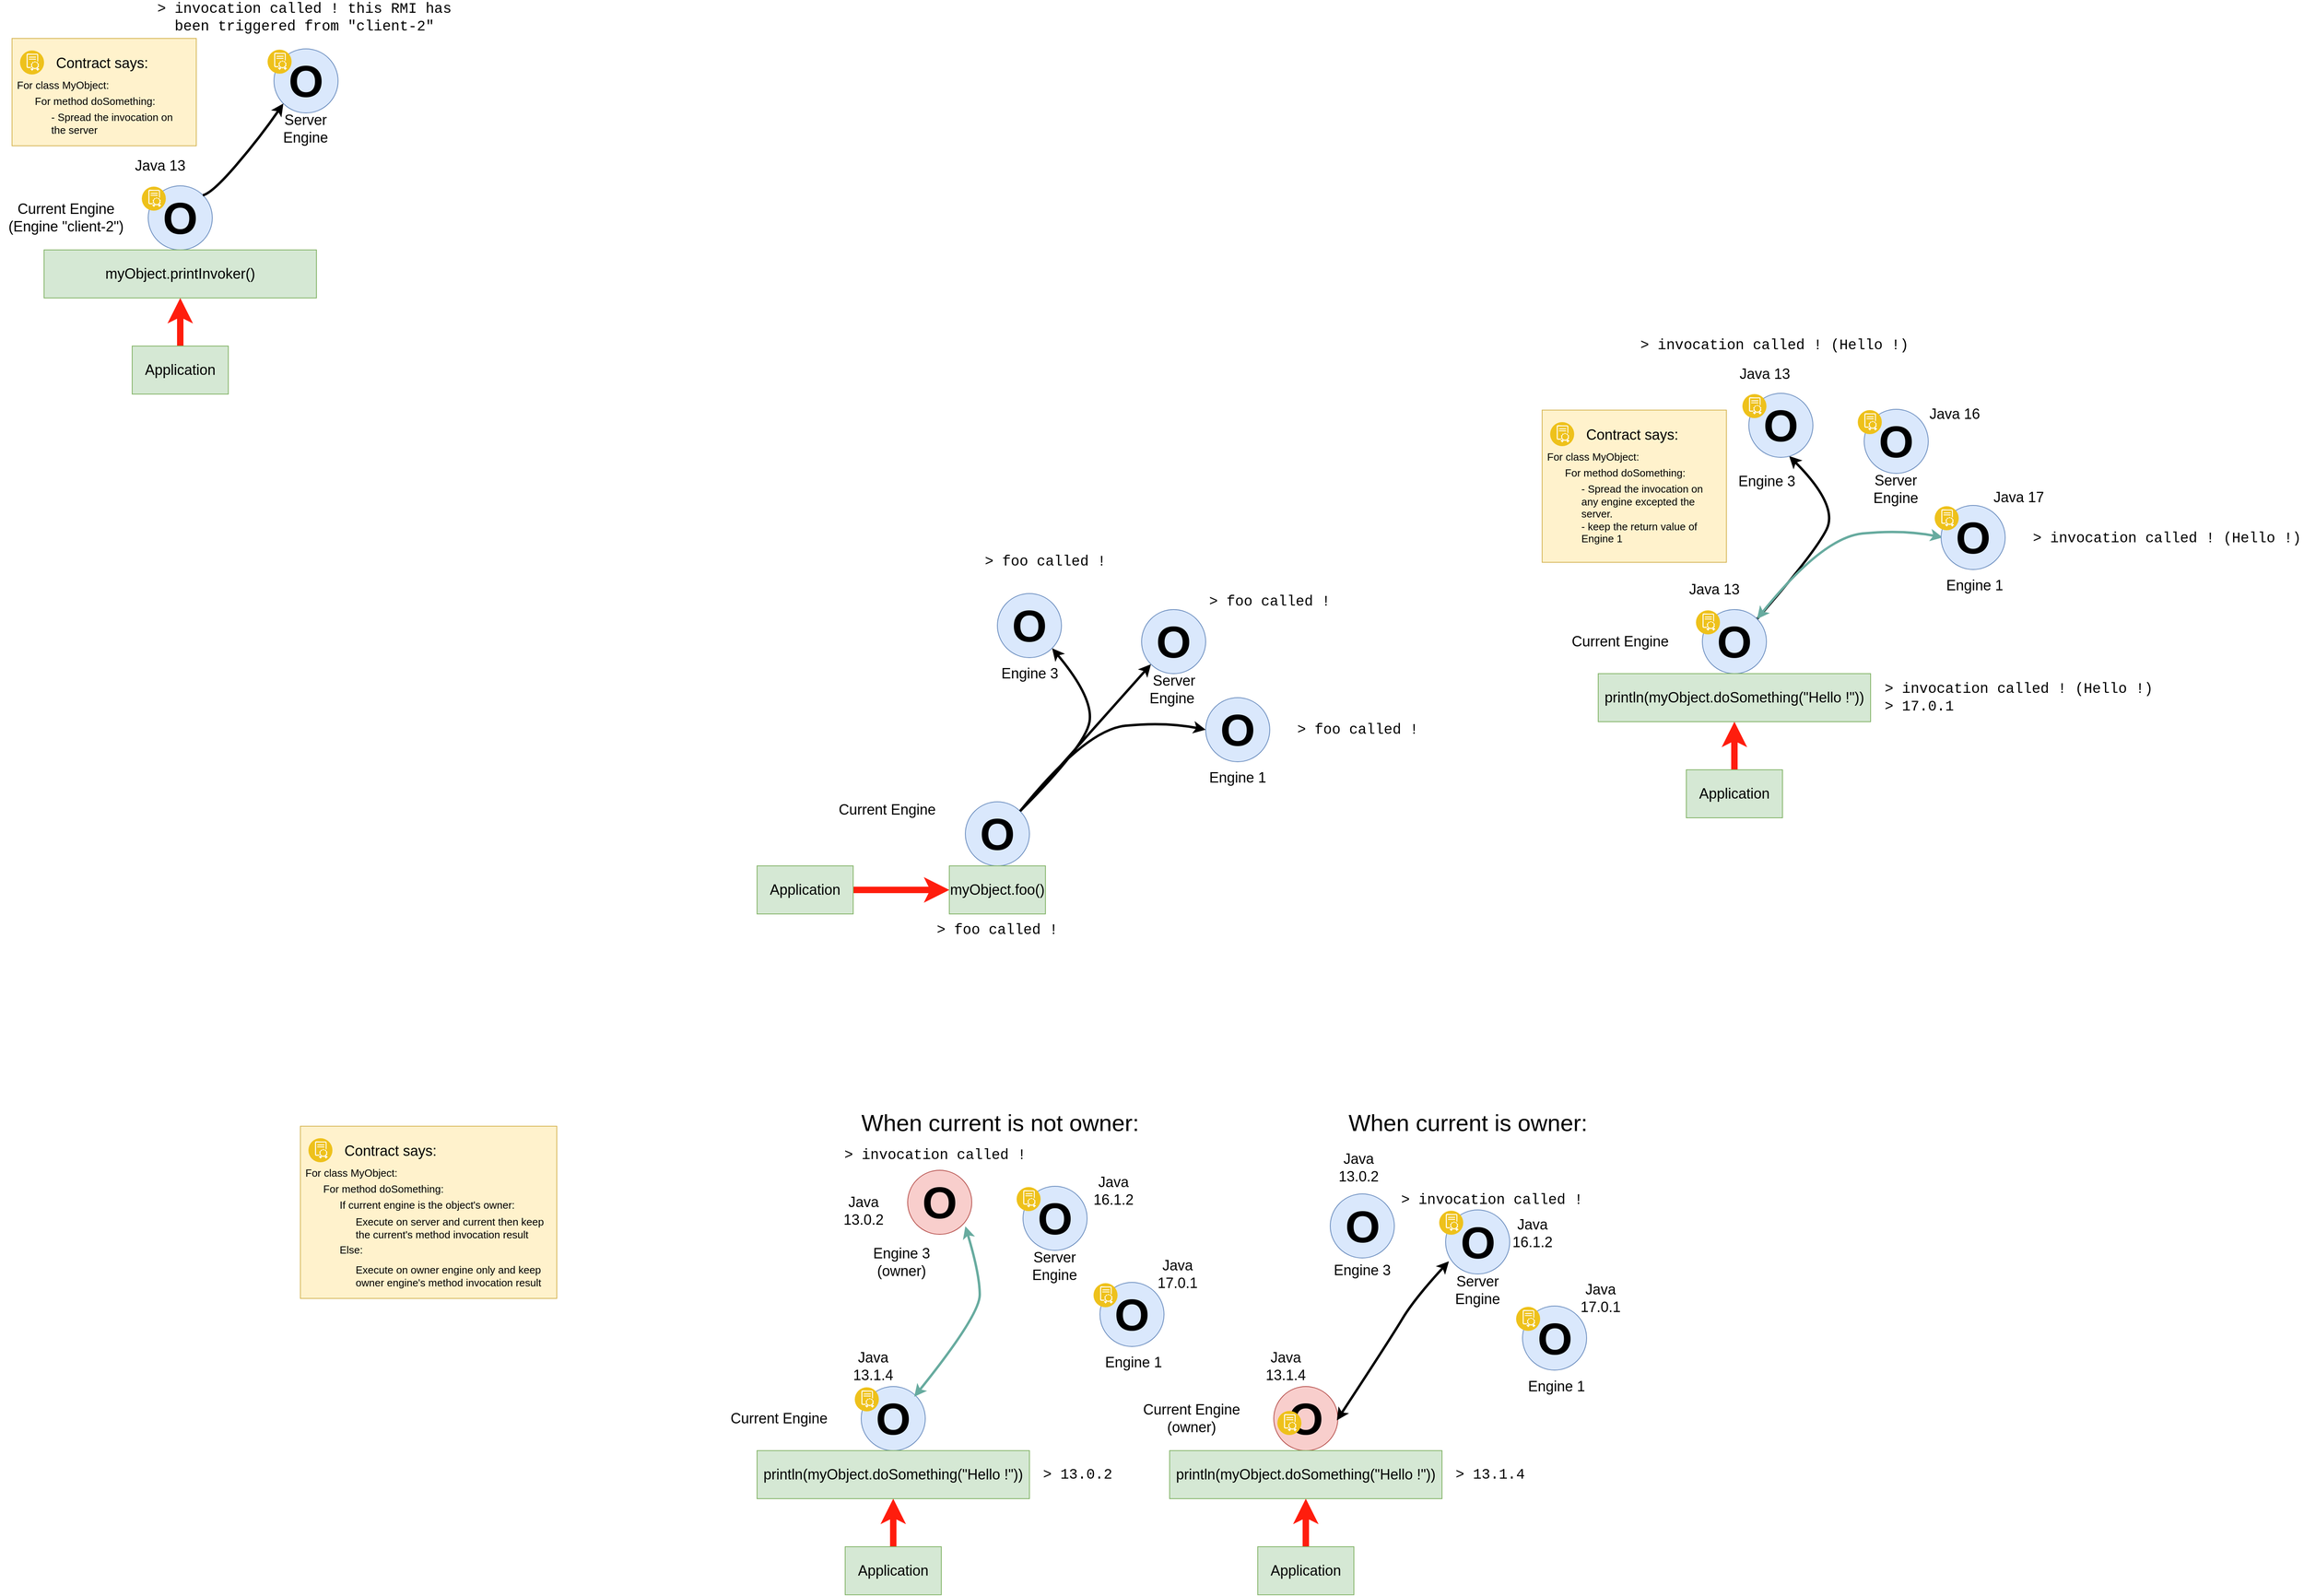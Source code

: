 <mxfile version="15.3.8" type="device"><diagram id="6D_gnss94FgfOdHzvXf0" name="Page-1"><mxGraphModel dx="2249" dy="2031" grid="1" gridSize="10" guides="1" tooltips="1" connect="1" arrows="1" fold="1" page="1" pageScale="1" pageWidth="827" pageHeight="1169" math="0" shadow="0"><root><mxCell id="0"/><mxCell id="1" parent="0"/><mxCell id="_tapoY3pFgs2emnSjn8s-64" value="" style="rounded=0;whiteSpace=wrap;html=1;fontFamily=Helvetica;fontSize=18;fillColor=#fff2cc;strokeColor=#d6b656;" parent="1" vertex="1"><mxGeometry x="1260" y="-289" width="230" height="190" as="geometry"/></mxCell><mxCell id="_tapoY3pFgs2emnSjn8s-12" value="" style="curved=1;endArrow=classic;html=1;fontSize=56;exitX=1;exitY=0;exitDx=0;exitDy=0;entryX=0;entryY=1;entryDx=0;entryDy=0;strokeWidth=3;" parent="1" source="_tapoY3pFgs2emnSjn8s-1" target="_tapoY3pFgs2emnSjn8s-6" edge="1"><mxGeometry width="50" height="50" relative="1" as="geometry"><mxPoint x="618.284" y="221.716" as="sourcePoint"/><mxPoint x="718.284" y="-41.716" as="targetPoint"/><Array as="points"/></mxGeometry></mxCell><mxCell id="_tapoY3pFgs2emnSjn8s-10" value="" style="curved=1;endArrow=classic;html=1;fontSize=56;exitX=1;exitY=0;exitDx=0;exitDy=0;entryX=1;entryY=1;entryDx=0;entryDy=0;strokeWidth=3;" parent="1" source="_tapoY3pFgs2emnSjn8s-1" target="_tapoY3pFgs2emnSjn8s-4" edge="1"><mxGeometry width="50" height="50" relative="1" as="geometry"><mxPoint x="740" y="70" as="sourcePoint"/><mxPoint x="790" y="20" as="targetPoint"/><Array as="points"><mxPoint x="690" y="130"/><mxPoint x="700" y="70"/></Array></mxGeometry></mxCell><mxCell id="_tapoY3pFgs2emnSjn8s-1" value="O" style="ellipse;whiteSpace=wrap;html=1;aspect=fixed;fillColor=#dae8fc;strokeColor=#6c8ebf;fontStyle=1;fontSize=56;" parent="1" vertex="1"><mxGeometry x="540" y="200" width="80" height="80" as="geometry"/></mxCell><mxCell id="_tapoY3pFgs2emnSjn8s-4" value="O" style="ellipse;whiteSpace=wrap;html=1;aspect=fixed;fillColor=#dae8fc;strokeColor=#6c8ebf;fontStyle=1;fontSize=56;" parent="1" vertex="1"><mxGeometry x="580" y="-60" width="80" height="80" as="geometry"/></mxCell><mxCell id="_tapoY3pFgs2emnSjn8s-6" value="O" style="ellipse;whiteSpace=wrap;html=1;aspect=fixed;fillColor=#dae8fc;strokeColor=#6c8ebf;fontStyle=1;fontSize=56;" parent="1" vertex="1"><mxGeometry x="760" y="-40" width="80" height="80" as="geometry"/></mxCell><mxCell id="_tapoY3pFgs2emnSjn8s-7" value="O" style="ellipse;whiteSpace=wrap;html=1;aspect=fixed;fillColor=#dae8fc;strokeColor=#6c8ebf;fontStyle=1;fontSize=56;" parent="1" vertex="1"><mxGeometry x="840" y="70" width="80" height="80" as="geometry"/></mxCell><mxCell id="_tapoY3pFgs2emnSjn8s-11" value="" style="curved=1;endArrow=classic;html=1;fontSize=56;entryX=0;entryY=0.5;entryDx=0;entryDy=0;exitX=1;exitY=0;exitDx=0;exitDy=0;startArrow=none;startFill=0;strokeWidth=3;" parent="1" source="_tapoY3pFgs2emnSjn8s-1" target="_tapoY3pFgs2emnSjn8s-7" edge="1"><mxGeometry width="50" height="50" relative="1" as="geometry"><mxPoint x="706" y="110" as="sourcePoint"/><mxPoint x="718.284" y="-41.716" as="targetPoint"/><Array as="points"><mxPoint x="690" y="110"/><mxPoint x="790" y="100"/></Array></mxGeometry></mxCell><mxCell id="_tapoY3pFgs2emnSjn8s-16" value="&amp;gt; foo called !" style="text;html=1;strokeColor=none;fillColor=none;align=center;verticalAlign=middle;whiteSpace=wrap;rounded=0;fontSize=18;fontFamily=Courier New;" parent="1" vertex="1"><mxGeometry x="950" y="100" width="160" height="20" as="geometry"/></mxCell><mxCell id="_tapoY3pFgs2emnSjn8s-17" value="Engine 1&amp;nbsp;" style="text;html=1;strokeColor=none;fillColor=none;align=center;verticalAlign=middle;whiteSpace=wrap;rounded=0;fontSize=18;" parent="1" vertex="1"><mxGeometry x="835" y="160" width="95" height="20" as="geometry"/></mxCell><mxCell id="_tapoY3pFgs2emnSjn8s-18" value="Server Engine&amp;nbsp;" style="text;html=1;strokeColor=none;fillColor=none;align=center;verticalAlign=middle;whiteSpace=wrap;rounded=0;fontSize=18;" parent="1" vertex="1"><mxGeometry x="752.5" y="50" width="95" height="20" as="geometry"/></mxCell><mxCell id="_tapoY3pFgs2emnSjn8s-19" value="Engine 3" style="text;html=1;strokeColor=none;fillColor=none;align=center;verticalAlign=middle;whiteSpace=wrap;rounded=0;fontSize=18;" parent="1" vertex="1"><mxGeometry x="572.5" y="30" width="95" height="20" as="geometry"/></mxCell><mxCell id="_tapoY3pFgs2emnSjn8s-20" value="&amp;gt; foo called !" style="text;html=1;strokeColor=none;fillColor=none;align=center;verticalAlign=middle;whiteSpace=wrap;rounded=0;fontSize=18;fontFamily=Courier New;" parent="1" vertex="1"><mxGeometry x="840" y="-60" width="160" height="20" as="geometry"/></mxCell><mxCell id="_tapoY3pFgs2emnSjn8s-21" value="&amp;gt; foo called !" style="text;html=1;strokeColor=none;fillColor=none;align=center;verticalAlign=middle;whiteSpace=wrap;rounded=0;fontSize=18;fontFamily=Courier New;" parent="1" vertex="1"><mxGeometry x="560" y="-110" width="160" height="20" as="geometry"/></mxCell><mxCell id="_tapoY3pFgs2emnSjn8s-26" style="edgeStyle=orthogonalEdgeStyle;rounded=0;orthogonalLoop=1;jettySize=auto;html=1;fontFamily=Helvetica;fontSize=18;startArrow=none;startFill=0;endArrow=classic;endFill=1;strokeWidth=8;strokeColor=#FF1D0D;" parent="1" source="_tapoY3pFgs2emnSjn8s-25" target="_tapoY3pFgs2emnSjn8s-27" edge="1"><mxGeometry relative="1" as="geometry"><mxPoint x="260" y="230" as="targetPoint"/></mxGeometry></mxCell><mxCell id="_tapoY3pFgs2emnSjn8s-25" value="Application" style="rounded=0;whiteSpace=wrap;html=1;fontFamily=Helvetica;fontSize=18;fillColor=#d5e8d4;strokeColor=#82b366;" parent="1" vertex="1"><mxGeometry x="280" y="280" width="120" height="60" as="geometry"/></mxCell><mxCell id="_tapoY3pFgs2emnSjn8s-27" value="myObject.foo()" style="rounded=0;whiteSpace=wrap;html=1;fontFamily=Helvetica;fontSize=18;fillColor=#d5e8d4;strokeColor=#82b366;" parent="1" vertex="1"><mxGeometry x="520" y="280" width="120" height="60" as="geometry"/></mxCell><mxCell id="_tapoY3pFgs2emnSjn8s-28" value="&amp;gt; foo called !" style="text;html=1;strokeColor=none;fillColor=none;align=center;verticalAlign=middle;whiteSpace=wrap;rounded=0;fontSize=18;fontFamily=Courier New;" parent="1" vertex="1"><mxGeometry x="500" y="350" width="160" height="20" as="geometry"/></mxCell><mxCell id="_tapoY3pFgs2emnSjn8s-29" value="Current Engine" style="text;html=1;strokeColor=none;fillColor=none;align=center;verticalAlign=middle;whiteSpace=wrap;rounded=0;fontSize=18;" parent="1" vertex="1"><mxGeometry x="360" y="200" width="165" height="20" as="geometry"/></mxCell><mxCell id="_tapoY3pFgs2emnSjn8s-31" value="" style="curved=1;endArrow=classic;html=1;fontSize=56;exitX=1;exitY=0;exitDx=0;exitDy=0;entryX=1;entryY=1;entryDx=0;entryDy=0;strokeWidth=3;" parent="1" source="_tapoY3pFgs2emnSjn8s-32" edge="1"><mxGeometry width="50" height="50" relative="1" as="geometry"><mxPoint x="1660" y="-170" as="sourcePoint"/><mxPoint x="1568.284" y="-231.716" as="targetPoint"/><Array as="points"><mxPoint x="1600" y="-110"/><mxPoint x="1630" y="-170"/></Array></mxGeometry></mxCell><mxCell id="_tapoY3pFgs2emnSjn8s-32" value="O" style="ellipse;whiteSpace=wrap;html=1;aspect=fixed;fillColor=#dae8fc;strokeColor=#6c8ebf;fontStyle=1;fontSize=56;" parent="1" vertex="1"><mxGeometry x="1460" y="-40" width="80" height="80" as="geometry"/></mxCell><mxCell id="_tapoY3pFgs2emnSjn8s-36" value="" style="curved=1;endArrow=classic;html=1;fontSize=56;entryX=0;entryY=0.5;entryDx=0;entryDy=0;exitX=1;exitY=0;exitDx=0;exitDy=0;startArrow=classic;startFill=1;strokeWidth=3;strokeColor=#67AB9F;" parent="1" source="_tapoY3pFgs2emnSjn8s-32" edge="1"><mxGeometry width="50" height="50" relative="1" as="geometry"><mxPoint x="1626" y="-130" as="sourcePoint"/><mxPoint x="1760" y="-130.0" as="targetPoint"/><Array as="points"><mxPoint x="1610" y="-130"/><mxPoint x="1710" y="-140"/></Array></mxGeometry></mxCell><mxCell id="_tapoY3pFgs2emnSjn8s-38" value="Engine 1&amp;nbsp;" style="text;html=1;strokeColor=none;fillColor=none;align=center;verticalAlign=middle;whiteSpace=wrap;rounded=0;fontSize=18;" parent="1" vertex="1"><mxGeometry x="1755" y="-80" width="95" height="20" as="geometry"/></mxCell><mxCell id="_tapoY3pFgs2emnSjn8s-39" value="Server Engine" style="text;html=1;strokeColor=none;fillColor=none;align=center;verticalAlign=middle;whiteSpace=wrap;rounded=0;fontSize=18;" parent="1" vertex="1"><mxGeometry x="1654" y="-200" width="95" height="20" as="geometry"/></mxCell><mxCell id="_tapoY3pFgs2emnSjn8s-40" value="Engine 3" style="text;html=1;strokeColor=none;fillColor=none;align=center;verticalAlign=middle;whiteSpace=wrap;rounded=0;fontSize=18;" parent="1" vertex="1"><mxGeometry x="1492.5" y="-210" width="95" height="20" as="geometry"/></mxCell><mxCell id="_tapoY3pFgs2emnSjn8s-43" style="edgeStyle=orthogonalEdgeStyle;rounded=0;orthogonalLoop=1;jettySize=auto;html=1;fontFamily=Helvetica;fontSize=18;startArrow=none;startFill=0;endArrow=classic;endFill=1;strokeWidth=8;strokeColor=#FF1D0D;" parent="1" source="_tapoY3pFgs2emnSjn8s-44" target="_tapoY3pFgs2emnSjn8s-45" edge="1"><mxGeometry relative="1" as="geometry"><mxPoint x="1180" y="-10" as="targetPoint"/></mxGeometry></mxCell><mxCell id="_tapoY3pFgs2emnSjn8s-44" value="Application" style="rounded=0;whiteSpace=wrap;html=1;fontFamily=Helvetica;fontSize=18;fillColor=#d5e8d4;strokeColor=#82b366;" parent="1" vertex="1"><mxGeometry x="1440" y="160" width="120" height="60" as="geometry"/></mxCell><mxCell id="_tapoY3pFgs2emnSjn8s-45" value="println(myObject.doSomething(&quot;Hello !&quot;))" style="rounded=0;whiteSpace=wrap;html=1;fontFamily=Helvetica;fontSize=18;fillColor=#d5e8d4;strokeColor=#82b366;" parent="1" vertex="1"><mxGeometry x="1330" y="40" width="340" height="60" as="geometry"/></mxCell><mxCell id="_tapoY3pFgs2emnSjn8s-46" value="&amp;gt; invocation called ! (Hello !)&lt;br&gt;&lt;div style=&quot;text-align: left&quot;&gt;&lt;span&gt;&amp;gt; 17.0.1&lt;/span&gt;&lt;/div&gt;" style="text;html=1;strokeColor=none;fillColor=none;align=center;verticalAlign=middle;whiteSpace=wrap;rounded=0;fontSize=18;fontFamily=Courier New;" parent="1" vertex="1"><mxGeometry x="1685" y="50" width="340" height="40" as="geometry"/></mxCell><mxCell id="_tapoY3pFgs2emnSjn8s-47" value="Current Engine" style="text;html=1;strokeColor=none;fillColor=none;align=center;verticalAlign=middle;whiteSpace=wrap;rounded=0;fontSize=18;" parent="1" vertex="1"><mxGeometry x="1275" y="-10" width="165" height="20" as="geometry"/></mxCell><mxCell id="_tapoY3pFgs2emnSjn8s-48" value="" style="aspect=fixed;perimeter=ellipsePerimeter;html=1;align=center;shadow=0;dashed=0;fontColor=#4277BB;labelBackgroundColor=#ffffff;fontSize=12;spacingTop=3;image;image=img/lib/ibm/blockchain/smart_contract.svg;fontFamily=Helvetica;" parent="1" vertex="1"><mxGeometry x="1452" y="-39" width="30" height="30" as="geometry"/></mxCell><mxCell id="_tapoY3pFgs2emnSjn8s-49" value="O" style="ellipse;whiteSpace=wrap;html=1;aspect=fixed;fillColor=#dae8fc;strokeColor=#6c8ebf;fontStyle=1;fontSize=56;" parent="1" vertex="1"><mxGeometry x="1518" y="-310.0" width="80" height="80" as="geometry"/></mxCell><mxCell id="_tapoY3pFgs2emnSjn8s-50" value="" style="aspect=fixed;perimeter=ellipsePerimeter;html=1;align=center;shadow=0;dashed=0;fontColor=#4277BB;labelBackgroundColor=#ffffff;fontSize=12;spacingTop=3;image;image=img/lib/ibm/blockchain/smart_contract.svg;fontFamily=Helvetica;" parent="1" vertex="1"><mxGeometry x="1510" y="-309.0" width="30" height="30" as="geometry"/></mxCell><mxCell id="_tapoY3pFgs2emnSjn8s-51" value="O" style="ellipse;whiteSpace=wrap;html=1;aspect=fixed;fillColor=#dae8fc;strokeColor=#6c8ebf;fontStyle=1;fontSize=56;" parent="1" vertex="1"><mxGeometry x="1662" y="-290.0" width="80" height="80" as="geometry"/></mxCell><mxCell id="_tapoY3pFgs2emnSjn8s-52" value="" style="aspect=fixed;perimeter=ellipsePerimeter;html=1;align=center;shadow=0;dashed=0;fontColor=#4277BB;labelBackgroundColor=#ffffff;fontSize=12;spacingTop=3;image;image=img/lib/ibm/blockchain/smart_contract.svg;fontFamily=Helvetica;" parent="1" vertex="1"><mxGeometry x="1654" y="-289.0" width="30" height="30" as="geometry"/></mxCell><mxCell id="_tapoY3pFgs2emnSjn8s-53" value="O" style="ellipse;whiteSpace=wrap;html=1;aspect=fixed;fillColor=#dae8fc;strokeColor=#6c8ebf;fontStyle=1;fontSize=56;" parent="1" vertex="1"><mxGeometry x="1758" y="-170.0" width="80" height="80" as="geometry"/></mxCell><mxCell id="_tapoY3pFgs2emnSjn8s-54" value="" style="aspect=fixed;perimeter=ellipsePerimeter;html=1;align=center;shadow=0;dashed=0;fontColor=#4277BB;labelBackgroundColor=#ffffff;fontSize=12;spacingTop=3;image;image=img/lib/ibm/blockchain/smart_contract.svg;fontFamily=Helvetica;" parent="1" vertex="1"><mxGeometry x="1750" y="-169.0" width="30" height="30" as="geometry"/></mxCell><mxCell id="_tapoY3pFgs2emnSjn8s-56" value="&amp;gt; invocation called ! (Hello !)" style="text;html=1;strokeColor=none;fillColor=none;align=center;verticalAlign=middle;whiteSpace=wrap;rounded=0;fontSize=18;fontFamily=Courier New;" parent="1" vertex="1"><mxGeometry x="1870" y="-139" width="340" height="20" as="geometry"/></mxCell><mxCell id="_tapoY3pFgs2emnSjn8s-57" value="&amp;gt; invocation called ! (Hello !)" style="text;html=1;strokeColor=none;fillColor=none;align=center;verticalAlign=middle;whiteSpace=wrap;rounded=0;fontSize=18;fontFamily=Courier New;" parent="1" vertex="1"><mxGeometry x="1380" y="-380" width="340" height="20" as="geometry"/></mxCell><mxCell id="_tapoY3pFgs2emnSjn8s-58" value="Java 16" style="text;html=1;strokeColor=none;fillColor=none;align=center;verticalAlign=middle;whiteSpace=wrap;rounded=0;fontFamily=Helvetica;fontSize=18;" parent="1" vertex="1"><mxGeometry x="1730" y="-309" width="90" height="50" as="geometry"/></mxCell><mxCell id="_tapoY3pFgs2emnSjn8s-60" value="Java 17" style="text;html=1;strokeColor=none;fillColor=none;align=center;verticalAlign=middle;whiteSpace=wrap;rounded=0;fontFamily=Helvetica;fontSize=18;" parent="1" vertex="1"><mxGeometry x="1810" y="-205" width="90" height="50" as="geometry"/></mxCell><mxCell id="_tapoY3pFgs2emnSjn8s-61" value="Java 13" style="text;html=1;strokeColor=none;fillColor=none;align=center;verticalAlign=middle;whiteSpace=wrap;rounded=0;fontFamily=Helvetica;fontSize=18;" parent="1" vertex="1"><mxGeometry x="1492.5" y="-359" width="90" height="50" as="geometry"/></mxCell><mxCell id="_tapoY3pFgs2emnSjn8s-62" value="Java 13" style="text;html=1;strokeColor=none;fillColor=none;align=center;verticalAlign=middle;whiteSpace=wrap;rounded=0;fontFamily=Helvetica;fontSize=18;" parent="1" vertex="1"><mxGeometry x="1430" y="-90" width="90" height="50" as="geometry"/></mxCell><mxCell id="_tapoY3pFgs2emnSjn8s-63" value="" style="aspect=fixed;perimeter=ellipsePerimeter;html=1;align=center;shadow=0;dashed=0;fontColor=#4277BB;labelBackgroundColor=#ffffff;fontSize=12;spacingTop=3;image;image=img/lib/ibm/blockchain/smart_contract.svg;fontFamily=Helvetica;" parent="1" vertex="1"><mxGeometry x="1270" y="-274.0" width="30" height="30" as="geometry"/></mxCell><mxCell id="_tapoY3pFgs2emnSjn8s-65" value="Contract says:&amp;nbsp;" style="text;html=1;strokeColor=none;fillColor=none;align=center;verticalAlign=middle;whiteSpace=wrap;rounded=0;fontFamily=Helvetica;fontSize=18;" parent="1" vertex="1"><mxGeometry x="1260" y="-268" width="230" height="20" as="geometry"/></mxCell><mxCell id="_tapoY3pFgs2emnSjn8s-69" value="For class MyObject:&amp;nbsp;" style="text;html=1;align=center;verticalAlign=middle;resizable=0;points=[];autosize=1;strokeColor=none;fillColor=none;fontSize=13;fontFamily=Helvetica;" parent="1" vertex="1"><mxGeometry x="1260" y="-241.5" width="130" height="20" as="geometry"/></mxCell><mxCell id="_tapoY3pFgs2emnSjn8s-70" value="For method doSomething:&amp;nbsp;" style="text;html=1;align=center;verticalAlign=middle;resizable=0;points=[];autosize=1;strokeColor=none;fillColor=none;fontSize=13;fontFamily=Helvetica;" parent="1" vertex="1"><mxGeometry x="1280" y="-221.5" width="170" height="20" as="geometry"/></mxCell><mxCell id="_tapoY3pFgs2emnSjn8s-71" value="&lt;span style=&quot;&quot;&gt;- Spread the invocation on&lt;/span&gt;&lt;br style=&quot;&quot;&gt;&lt;span style=&quot;&quot;&gt;&#9;&lt;/span&gt;&lt;span style=&quot;&quot;&gt;&#9;&lt;/span&gt;&lt;span style=&quot;&quot;&gt;any engine excepted the&amp;nbsp;&lt;/span&gt;&lt;br style=&quot;&quot;&gt;&lt;span style=&quot;&quot;&gt;&#9;&lt;/span&gt;&lt;span style=&quot;&quot;&gt;&#9;&lt;/span&gt;&lt;span style=&quot;&quot;&gt;server.&lt;/span&gt;&lt;br style=&quot;&quot;&gt;&lt;span style=&quot;&quot;&gt;&#9;&lt;/span&gt;&lt;span style=&quot;&quot;&gt;&#9;&lt;/span&gt;&lt;span style=&quot;&quot;&gt;- keep the return value of&lt;/span&gt;&lt;br style=&quot;&quot;&gt;&lt;span style=&quot;&quot;&gt;&#9;&lt;/span&gt;&lt;span style=&quot;&quot;&gt;&#9;&lt;/span&gt;&lt;span style=&quot;&quot;&gt;Engine 1&lt;/span&gt;" style="text;html=1;strokeColor=none;fillColor=none;align=left;verticalAlign=top;whiteSpace=wrap;rounded=0;fontFamily=Helvetica;fontSize=13;" parent="1" vertex="1"><mxGeometry x="1307" y="-205" width="175" height="80" as="geometry"/></mxCell><mxCell id="1ZcAR2KotjRbuI3_if3y-3" value="O" style="ellipse;whiteSpace=wrap;html=1;aspect=fixed;fillColor=#dae8fc;strokeColor=#6c8ebf;fontStyle=1;fontSize=56;" vertex="1" parent="1"><mxGeometry x="410" y="930" width="80" height="80" as="geometry"/></mxCell><mxCell id="1ZcAR2KotjRbuI3_if3y-5" value="Engine 1&amp;nbsp;" style="text;html=1;strokeColor=none;fillColor=none;align=center;verticalAlign=middle;whiteSpace=wrap;rounded=0;fontSize=18;" vertex="1" parent="1"><mxGeometry x="705" y="890" width="95" height="20" as="geometry"/></mxCell><mxCell id="1ZcAR2KotjRbuI3_if3y-6" value="Server Engine" style="text;html=1;strokeColor=none;fillColor=none;align=center;verticalAlign=middle;whiteSpace=wrap;rounded=0;fontSize=18;" vertex="1" parent="1"><mxGeometry x="604" y="770" width="95" height="20" as="geometry"/></mxCell><mxCell id="1ZcAR2KotjRbuI3_if3y-7" value="Engine 3&lt;br&gt;(owner)" style="text;html=1;strokeColor=none;fillColor=none;align=center;verticalAlign=middle;whiteSpace=wrap;rounded=0;fontSize=18;" vertex="1" parent="1"><mxGeometry x="413" y="765" width="95" height="20" as="geometry"/></mxCell><mxCell id="1ZcAR2KotjRbuI3_if3y-8" style="edgeStyle=orthogonalEdgeStyle;rounded=0;orthogonalLoop=1;jettySize=auto;html=1;fontFamily=Helvetica;fontSize=18;startArrow=none;startFill=0;endArrow=classic;endFill=1;strokeWidth=8;strokeColor=#FF1D0D;" edge="1" parent="1" source="1ZcAR2KotjRbuI3_if3y-9" target="1ZcAR2KotjRbuI3_if3y-10"><mxGeometry relative="1" as="geometry"><mxPoint x="130" y="960" as="targetPoint"/></mxGeometry></mxCell><mxCell id="1ZcAR2KotjRbuI3_if3y-9" value="Application" style="rounded=0;whiteSpace=wrap;html=1;fontFamily=Helvetica;fontSize=18;fillColor=#d5e8d4;strokeColor=#82b366;" vertex="1" parent="1"><mxGeometry x="390" y="1130" width="120" height="60" as="geometry"/></mxCell><mxCell id="1ZcAR2KotjRbuI3_if3y-10" value="println(myObject.doSomething(&quot;Hello !&quot;))" style="rounded=0;whiteSpace=wrap;html=1;fontFamily=Helvetica;fontSize=18;fillColor=#d5e8d4;strokeColor=#82b366;" vertex="1" parent="1"><mxGeometry x="280" y="1010" width="340" height="60" as="geometry"/></mxCell><mxCell id="1ZcAR2KotjRbuI3_if3y-11" value="&lt;div&gt;&lt;span&gt;&amp;gt; 13.0.2&lt;/span&gt;&lt;/div&gt;" style="text;html=1;strokeColor=none;fillColor=none;align=left;verticalAlign=middle;whiteSpace=wrap;rounded=0;fontSize=18;fontFamily=Courier New;" vertex="1" parent="1"><mxGeometry x="635" y="1020" width="95" height="40" as="geometry"/></mxCell><mxCell id="1ZcAR2KotjRbuI3_if3y-12" value="Current Engine" style="text;html=1;strokeColor=none;fillColor=none;align=center;verticalAlign=middle;whiteSpace=wrap;rounded=0;fontSize=18;" vertex="1" parent="1"><mxGeometry x="225" y="960" width="165" height="20" as="geometry"/></mxCell><mxCell id="1ZcAR2KotjRbuI3_if3y-13" value="" style="aspect=fixed;perimeter=ellipsePerimeter;html=1;align=center;shadow=0;dashed=0;fontColor=#4277BB;labelBackgroundColor=#ffffff;fontSize=12;spacingTop=3;image;image=img/lib/ibm/blockchain/smart_contract.svg;fontFamily=Helvetica;" vertex="1" parent="1"><mxGeometry x="402" y="931" width="30" height="30" as="geometry"/></mxCell><mxCell id="1ZcAR2KotjRbuI3_if3y-14" value="O" style="ellipse;whiteSpace=wrap;html=1;aspect=fixed;fillColor=#f8cecc;strokeColor=#b85450;fontStyle=1;fontSize=56;" vertex="1" parent="1"><mxGeometry x="468" y="660.0" width="80" height="80" as="geometry"/></mxCell><mxCell id="1ZcAR2KotjRbuI3_if3y-16" value="O" style="ellipse;whiteSpace=wrap;html=1;aspect=fixed;fillColor=#dae8fc;strokeColor=#6c8ebf;fontStyle=1;fontSize=56;" vertex="1" parent="1"><mxGeometry x="612" y="680.0" width="80" height="80" as="geometry"/></mxCell><mxCell id="1ZcAR2KotjRbuI3_if3y-17" value="" style="aspect=fixed;perimeter=ellipsePerimeter;html=1;align=center;shadow=0;dashed=0;fontColor=#4277BB;labelBackgroundColor=#ffffff;fontSize=12;spacingTop=3;image;image=img/lib/ibm/blockchain/smart_contract.svg;fontFamily=Helvetica;" vertex="1" parent="1"><mxGeometry x="604" y="681.0" width="30" height="30" as="geometry"/></mxCell><mxCell id="1ZcAR2KotjRbuI3_if3y-18" value="O" style="ellipse;whiteSpace=wrap;html=1;aspect=fixed;fillColor=#dae8fc;strokeColor=#6c8ebf;fontStyle=1;fontSize=56;" vertex="1" parent="1"><mxGeometry x="708" y="800.0" width="80" height="80" as="geometry"/></mxCell><mxCell id="1ZcAR2KotjRbuI3_if3y-19" value="" style="aspect=fixed;perimeter=ellipsePerimeter;html=1;align=center;shadow=0;dashed=0;fontColor=#4277BB;labelBackgroundColor=#ffffff;fontSize=12;spacingTop=3;image;image=img/lib/ibm/blockchain/smart_contract.svg;fontFamily=Helvetica;" vertex="1" parent="1"><mxGeometry x="700" y="801.0" width="30" height="30" as="geometry"/></mxCell><mxCell id="1ZcAR2KotjRbuI3_if3y-22" value="Java 16.1.2" style="text;html=1;strokeColor=none;fillColor=none;align=center;verticalAlign=middle;whiteSpace=wrap;rounded=0;fontFamily=Helvetica;fontSize=18;" vertex="1" parent="1"><mxGeometry x="680" y="661" width="90" height="50" as="geometry"/></mxCell><mxCell id="1ZcAR2KotjRbuI3_if3y-23" value="Java 17.0.1" style="text;html=1;strokeColor=none;fillColor=none;align=center;verticalAlign=middle;whiteSpace=wrap;rounded=0;fontFamily=Helvetica;fontSize=18;" vertex="1" parent="1"><mxGeometry x="760" y="765" width="90" height="50" as="geometry"/></mxCell><mxCell id="1ZcAR2KotjRbuI3_if3y-24" value="Java 13.0.2" style="text;html=1;strokeColor=none;fillColor=none;align=center;verticalAlign=middle;whiteSpace=wrap;rounded=0;fontFamily=Helvetica;fontSize=18;" vertex="1" parent="1"><mxGeometry x="368" y="686" width="90" height="50" as="geometry"/></mxCell><mxCell id="1ZcAR2KotjRbuI3_if3y-25" value="Java 13.1.4" style="text;html=1;strokeColor=none;fillColor=none;align=center;verticalAlign=middle;whiteSpace=wrap;rounded=0;fontFamily=Helvetica;fontSize=18;" vertex="1" parent="1"><mxGeometry x="380" y="880" width="90" height="50" as="geometry"/></mxCell><mxCell id="1ZcAR2KotjRbuI3_if3y-34" value="" style="curved=1;endArrow=classic;html=1;fontSize=56;exitX=1;exitY=0;exitDx=0;exitDy=0;startArrow=classic;startFill=1;strokeWidth=3;strokeColor=#67AB9F;" edge="1" parent="1"><mxGeometry width="50" height="50" relative="1" as="geometry"><mxPoint x="476.284" y="942.716" as="sourcePoint"/><mxPoint x="540" y="730" as="targetPoint"/><Array as="points"><mxPoint x="558" y="841"/><mxPoint x="558" y="790"/></Array></mxGeometry></mxCell><mxCell id="1ZcAR2KotjRbuI3_if3y-42" value="&lt;div&gt;&lt;span&gt;&amp;gt; invocation called !&lt;/span&gt;&lt;/div&gt;" style="text;html=1;strokeColor=none;fillColor=none;align=left;verticalAlign=middle;whiteSpace=wrap;rounded=0;fontSize=18;fontFamily=Courier New;" vertex="1" parent="1"><mxGeometry x="387" y="621" width="242" height="40" as="geometry"/></mxCell><mxCell id="1ZcAR2KotjRbuI3_if3y-43" value="O" style="ellipse;whiteSpace=wrap;html=1;aspect=fixed;fillColor=#f8cecc;strokeColor=#b85450;fontStyle=1;fontSize=56;" vertex="1" parent="1"><mxGeometry x="925" y="930" width="80" height="80" as="geometry"/></mxCell><mxCell id="1ZcAR2KotjRbuI3_if3y-44" value="Engine 1&amp;nbsp;" style="text;html=1;strokeColor=none;fillColor=none;align=center;verticalAlign=middle;whiteSpace=wrap;rounded=0;fontSize=18;" vertex="1" parent="1"><mxGeometry x="1232.5" y="919.5" width="95" height="20" as="geometry"/></mxCell><mxCell id="1ZcAR2KotjRbuI3_if3y-45" value="Server Engine" style="text;html=1;strokeColor=none;fillColor=none;align=center;verticalAlign=middle;whiteSpace=wrap;rounded=0;fontSize=18;" vertex="1" parent="1"><mxGeometry x="1131.5" y="799.5" width="95" height="20" as="geometry"/></mxCell><mxCell id="1ZcAR2KotjRbuI3_if3y-46" value="Engine 3" style="text;html=1;strokeColor=none;fillColor=none;align=center;verticalAlign=middle;whiteSpace=wrap;rounded=0;fontSize=18;" vertex="1" parent="1"><mxGeometry x="988" y="774.5" width="95" height="20" as="geometry"/></mxCell><mxCell id="1ZcAR2KotjRbuI3_if3y-47" style="edgeStyle=orthogonalEdgeStyle;rounded=0;orthogonalLoop=1;jettySize=auto;html=1;fontFamily=Helvetica;fontSize=18;startArrow=none;startFill=0;endArrow=classic;endFill=1;strokeWidth=8;strokeColor=#FF1D0D;" edge="1" parent="1" source="1ZcAR2KotjRbuI3_if3y-48" target="1ZcAR2KotjRbuI3_if3y-49"><mxGeometry relative="1" as="geometry"><mxPoint x="657.5" y="989.5" as="targetPoint"/></mxGeometry></mxCell><mxCell id="1ZcAR2KotjRbuI3_if3y-48" value="Application" style="rounded=0;whiteSpace=wrap;html=1;fontFamily=Helvetica;fontSize=18;fillColor=#d5e8d4;strokeColor=#82b366;" vertex="1" parent="1"><mxGeometry x="905" y="1130" width="120" height="60" as="geometry"/></mxCell><mxCell id="1ZcAR2KotjRbuI3_if3y-49" value="println(myObject.doSomething(&quot;Hello !&quot;))" style="rounded=0;whiteSpace=wrap;html=1;fontFamily=Helvetica;fontSize=18;fillColor=#d5e8d4;strokeColor=#82b366;" vertex="1" parent="1"><mxGeometry x="795" y="1010" width="340" height="60" as="geometry"/></mxCell><mxCell id="1ZcAR2KotjRbuI3_if3y-50" value="&lt;div&gt;&lt;span&gt;&amp;gt; 13.1.4&lt;/span&gt;&lt;/div&gt;" style="text;html=1;strokeColor=none;fillColor=none;align=left;verticalAlign=middle;whiteSpace=wrap;rounded=0;fontSize=18;fontFamily=Courier New;" vertex="1" parent="1"><mxGeometry x="1150" y="1020" width="340" height="40" as="geometry"/></mxCell><mxCell id="1ZcAR2KotjRbuI3_if3y-51" value="Current Engine (owner)" style="text;html=1;strokeColor=none;fillColor=none;align=center;verticalAlign=middle;whiteSpace=wrap;rounded=0;fontSize=18;" vertex="1" parent="1"><mxGeometry x="740" y="960" width="165" height="20" as="geometry"/></mxCell><mxCell id="1ZcAR2KotjRbuI3_if3y-52" value="" style="aspect=fixed;perimeter=ellipsePerimeter;html=1;align=center;shadow=0;dashed=0;fontColor=#4277BB;labelBackgroundColor=#ffffff;fontSize=12;spacingTop=3;image;image=img/lib/ibm/blockchain/smart_contract.svg;fontFamily=Helvetica;" vertex="1" parent="1"><mxGeometry x="929.5" y="960.5" width="30" height="30" as="geometry"/></mxCell><mxCell id="1ZcAR2KotjRbuI3_if3y-53" value="O" style="ellipse;whiteSpace=wrap;html=1;aspect=fixed;fillColor=#dae8fc;strokeColor=#6c8ebf;fontStyle=1;fontSize=56;" vertex="1" parent="1"><mxGeometry x="995.5" y="689.5" width="80" height="80" as="geometry"/></mxCell><mxCell id="1ZcAR2KotjRbuI3_if3y-54" value="O" style="ellipse;whiteSpace=wrap;html=1;aspect=fixed;fillColor=#dae8fc;strokeColor=#6c8ebf;fontStyle=1;fontSize=56;" vertex="1" parent="1"><mxGeometry x="1139.5" y="709.5" width="80" height="80" as="geometry"/></mxCell><mxCell id="1ZcAR2KotjRbuI3_if3y-55" value="" style="aspect=fixed;perimeter=ellipsePerimeter;html=1;align=center;shadow=0;dashed=0;fontColor=#4277BB;labelBackgroundColor=#ffffff;fontSize=12;spacingTop=3;image;image=img/lib/ibm/blockchain/smart_contract.svg;fontFamily=Helvetica;" vertex="1" parent="1"><mxGeometry x="1131.5" y="710.5" width="30" height="30" as="geometry"/></mxCell><mxCell id="1ZcAR2KotjRbuI3_if3y-56" value="O" style="ellipse;whiteSpace=wrap;html=1;aspect=fixed;fillColor=#dae8fc;strokeColor=#6c8ebf;fontStyle=1;fontSize=56;" vertex="1" parent="1"><mxGeometry x="1235.5" y="829.5" width="80" height="80" as="geometry"/></mxCell><mxCell id="1ZcAR2KotjRbuI3_if3y-57" value="" style="aspect=fixed;perimeter=ellipsePerimeter;html=1;align=center;shadow=0;dashed=0;fontColor=#4277BB;labelBackgroundColor=#ffffff;fontSize=12;spacingTop=3;image;image=img/lib/ibm/blockchain/smart_contract.svg;fontFamily=Helvetica;" vertex="1" parent="1"><mxGeometry x="1227.5" y="830.5" width="30" height="30" as="geometry"/></mxCell><mxCell id="1ZcAR2KotjRbuI3_if3y-58" value="Java 16.1.2" style="text;html=1;strokeColor=none;fillColor=none;align=center;verticalAlign=middle;whiteSpace=wrap;rounded=0;fontFamily=Helvetica;fontSize=18;" vertex="1" parent="1"><mxGeometry x="1202.5" y="714" width="90" height="50" as="geometry"/></mxCell><mxCell id="1ZcAR2KotjRbuI3_if3y-59" value="Java 17.0.1" style="text;html=1;strokeColor=none;fillColor=none;align=center;verticalAlign=middle;whiteSpace=wrap;rounded=0;fontFamily=Helvetica;fontSize=18;" vertex="1" parent="1"><mxGeometry x="1287.5" y="794.5" width="90" height="50" as="geometry"/></mxCell><mxCell id="1ZcAR2KotjRbuI3_if3y-60" value="Java 13.0.2" style="text;html=1;strokeColor=none;fillColor=none;align=center;verticalAlign=middle;whiteSpace=wrap;rounded=0;fontFamily=Helvetica;fontSize=18;" vertex="1" parent="1"><mxGeometry x="985.5" y="631.5" width="90" height="50" as="geometry"/></mxCell><mxCell id="1ZcAR2KotjRbuI3_if3y-61" value="Java 13.1.4" style="text;html=1;strokeColor=none;fillColor=none;align=center;verticalAlign=middle;whiteSpace=wrap;rounded=0;fontFamily=Helvetica;fontSize=18;" vertex="1" parent="1"><mxGeometry x="895" y="880" width="90" height="50" as="geometry"/></mxCell><mxCell id="1ZcAR2KotjRbuI3_if3y-62" value="" style="curved=1;endArrow=classic;html=1;fontSize=56;exitX=1;exitY=0;exitDx=0;exitDy=0;startArrow=classic;startFill=1;strokeWidth=3;strokeColor=#000000;entryX=0.052;entryY=0.801;entryDx=0;entryDy=0;entryPerimeter=0;" edge="1" parent="1" target="1ZcAR2KotjRbuI3_if3y-54"><mxGeometry width="50" height="50" relative="1" as="geometry"><mxPoint x="1003.784" y="972.216" as="sourcePoint"/><mxPoint x="1067.5" y="759.5" as="targetPoint"/><Array as="points"><mxPoint x="1070.5" y="870.5"/><mxPoint x="1100.5" y="820.5"/></Array></mxGeometry></mxCell><mxCell id="1ZcAR2KotjRbuI3_if3y-64" value="&lt;div&gt;&lt;span&gt;&amp;gt; invocation called !&lt;/span&gt;&lt;/div&gt;" style="text;html=1;strokeColor=none;fillColor=none;align=left;verticalAlign=middle;whiteSpace=wrap;rounded=0;fontSize=18;fontFamily=Courier New;" vertex="1" parent="1"><mxGeometry x="1081.5" y="676.5" width="242" height="40" as="geometry"/></mxCell><mxCell id="1ZcAR2KotjRbuI3_if3y-65" value="When current is not owner:&amp;nbsp;" style="text;html=1;align=center;verticalAlign=middle;resizable=0;points=[];autosize=1;strokeColor=none;fillColor=none;fontSize=29;" vertex="1" parent="1"><mxGeometry x="402" y="581" width="370" height="40" as="geometry"/></mxCell><mxCell id="1ZcAR2KotjRbuI3_if3y-66" value="When current is owner:&amp;nbsp;" style="text;html=1;align=center;verticalAlign=middle;resizable=0;points=[];autosize=1;strokeColor=none;fillColor=none;fontSize=29;" vertex="1" parent="1"><mxGeometry x="1010.5" y="580.5" width="320" height="40" as="geometry"/></mxCell><mxCell id="1ZcAR2KotjRbuI3_if3y-67" value="" style="rounded=0;whiteSpace=wrap;html=1;fontFamily=Helvetica;fontSize=18;fillColor=#fff2cc;strokeColor=#d6b656;" vertex="1" parent="1"><mxGeometry x="-290" y="605" width="320" height="215" as="geometry"/></mxCell><mxCell id="1ZcAR2KotjRbuI3_if3y-68" value="" style="aspect=fixed;perimeter=ellipsePerimeter;html=1;align=center;shadow=0;dashed=0;fontColor=#4277BB;labelBackgroundColor=#ffffff;fontSize=12;spacingTop=3;image;image=img/lib/ibm/blockchain/smart_contract.svg;fontFamily=Helvetica;" vertex="1" parent="1"><mxGeometry x="-280" y="620.0" width="30" height="30" as="geometry"/></mxCell><mxCell id="1ZcAR2KotjRbuI3_if3y-69" value="Contract says:&amp;nbsp;" style="text;html=1;strokeColor=none;fillColor=none;align=center;verticalAlign=middle;whiteSpace=wrap;rounded=0;fontFamily=Helvetica;fontSize=18;" vertex="1" parent="1"><mxGeometry x="-290" y="626" width="230" height="20" as="geometry"/></mxCell><mxCell id="1ZcAR2KotjRbuI3_if3y-70" value="For class MyObject:&amp;nbsp;" style="text;html=1;align=center;verticalAlign=middle;resizable=0;points=[];autosize=1;strokeColor=none;fillColor=none;fontSize=13;fontFamily=Helvetica;" vertex="1" parent="1"><mxGeometry x="-290" y="652.5" width="130" height="20" as="geometry"/></mxCell><mxCell id="1ZcAR2KotjRbuI3_if3y-71" value="For method doSomething:&amp;nbsp;" style="text;html=1;align=center;verticalAlign=middle;resizable=0;points=[];autosize=1;strokeColor=none;fillColor=none;fontSize=13;fontFamily=Helvetica;" vertex="1" parent="1"><mxGeometry x="-270" y="672.5" width="170" height="20" as="geometry"/></mxCell><mxCell id="1ZcAR2KotjRbuI3_if3y-72" value="If current engine is the object's owner:&amp;nbsp;&lt;br&gt;" style="text;html=1;strokeColor=none;fillColor=none;align=left;verticalAlign=top;whiteSpace=wrap;rounded=0;fontFamily=Helvetica;fontSize=13;" vertex="1" parent="1"><mxGeometry x="-243" y="689" width="253" height="31" as="geometry"/></mxCell><mxCell id="1ZcAR2KotjRbuI3_if3y-73" value="Execute on server and current then keep the current's method invocation result" style="text;html=1;strokeColor=none;fillColor=none;align=left;verticalAlign=top;whiteSpace=wrap;rounded=0;fontFamily=Helvetica;fontSize=13;" vertex="1" parent="1"><mxGeometry x="-223" y="710" width="253" height="40" as="geometry"/></mxCell><mxCell id="1ZcAR2KotjRbuI3_if3y-74" value="Else:&amp;nbsp;" style="text;html=1;strokeColor=none;fillColor=none;align=left;verticalAlign=top;whiteSpace=wrap;rounded=0;fontFamily=Helvetica;fontSize=13;" vertex="1" parent="1"><mxGeometry x="-243" y="745" width="253" height="40" as="geometry"/></mxCell><mxCell id="1ZcAR2KotjRbuI3_if3y-75" value="Execute on owner engine only and keep owner engine's method invocation result" style="text;html=1;strokeColor=none;fillColor=none;align=left;verticalAlign=top;whiteSpace=wrap;rounded=0;fontFamily=Helvetica;fontSize=13;" vertex="1" parent="1"><mxGeometry x="-223" y="770" width="253" height="40" as="geometry"/></mxCell><mxCell id="1ZcAR2KotjRbuI3_if3y-102" value="" style="rounded=0;whiteSpace=wrap;html=1;fontFamily=Helvetica;fontSize=18;fillColor=#fff2cc;strokeColor=#d6b656;" vertex="1" parent="1"><mxGeometry x="-650" y="-753" width="230" height="134" as="geometry"/></mxCell><mxCell id="1ZcAR2KotjRbuI3_if3y-104" value="O" style="ellipse;whiteSpace=wrap;html=1;aspect=fixed;fillColor=#dae8fc;strokeColor=#6c8ebf;fontStyle=1;fontSize=56;" vertex="1" parent="1"><mxGeometry x="-480" y="-569" width="80" height="80" as="geometry"/></mxCell><mxCell id="1ZcAR2KotjRbuI3_if3y-107" value="Server Engine" style="text;html=1;strokeColor=none;fillColor=none;align=center;verticalAlign=middle;whiteSpace=wrap;rounded=0;fontSize=18;" vertex="1" parent="1"><mxGeometry x="-331" y="-650" width="95" height="20" as="geometry"/></mxCell><mxCell id="1ZcAR2KotjRbuI3_if3y-109" style="edgeStyle=orthogonalEdgeStyle;rounded=0;orthogonalLoop=1;jettySize=auto;html=1;fontFamily=Helvetica;fontSize=18;startArrow=none;startFill=0;endArrow=classic;endFill=1;strokeWidth=8;strokeColor=#FF1D0D;" edge="1" parent="1" source="1ZcAR2KotjRbuI3_if3y-110" target="1ZcAR2KotjRbuI3_if3y-111"><mxGeometry relative="1" as="geometry"><mxPoint x="-760" y="-539" as="targetPoint"/></mxGeometry></mxCell><mxCell id="1ZcAR2KotjRbuI3_if3y-110" value="Application" style="rounded=0;whiteSpace=wrap;html=1;fontFamily=Helvetica;fontSize=18;fillColor=#d5e8d4;strokeColor=#82b366;" vertex="1" parent="1"><mxGeometry x="-500" y="-369" width="120" height="60" as="geometry"/></mxCell><mxCell id="1ZcAR2KotjRbuI3_if3y-111" value="myObject.printInvoker()" style="rounded=0;whiteSpace=wrap;html=1;fontFamily=Helvetica;fontSize=18;fillColor=#d5e8d4;strokeColor=#82b366;" vertex="1" parent="1"><mxGeometry x="-610" y="-489" width="340" height="60" as="geometry"/></mxCell><mxCell id="1ZcAR2KotjRbuI3_if3y-113" value="Current Engine&lt;br&gt;(Engine &quot;client-2&quot;)" style="text;html=1;strokeColor=none;fillColor=none;align=center;verticalAlign=middle;whiteSpace=wrap;rounded=0;fontSize=18;" vertex="1" parent="1"><mxGeometry x="-665" y="-539" width="165" height="20" as="geometry"/></mxCell><mxCell id="1ZcAR2KotjRbuI3_if3y-114" value="" style="aspect=fixed;perimeter=ellipsePerimeter;html=1;align=center;shadow=0;dashed=0;fontColor=#4277BB;labelBackgroundColor=#ffffff;fontSize=12;spacingTop=3;image;image=img/lib/ibm/blockchain/smart_contract.svg;fontFamily=Helvetica;" vertex="1" parent="1"><mxGeometry x="-488" y="-568" width="30" height="30" as="geometry"/></mxCell><mxCell id="1ZcAR2KotjRbuI3_if3y-117" value="O" style="ellipse;whiteSpace=wrap;html=1;aspect=fixed;fillColor=#dae8fc;strokeColor=#6c8ebf;fontStyle=1;fontSize=56;" vertex="1" parent="1"><mxGeometry x="-323" y="-740.0" width="80" height="80" as="geometry"/></mxCell><mxCell id="1ZcAR2KotjRbuI3_if3y-118" value="" style="aspect=fixed;perimeter=ellipsePerimeter;html=1;align=center;shadow=0;dashed=0;fontColor=#4277BB;labelBackgroundColor=#ffffff;fontSize=12;spacingTop=3;image;image=img/lib/ibm/blockchain/smart_contract.svg;fontFamily=Helvetica;" vertex="1" parent="1"><mxGeometry x="-331" y="-739.0" width="30" height="30" as="geometry"/></mxCell><mxCell id="1ZcAR2KotjRbuI3_if3y-126" value="Java 13" style="text;html=1;strokeColor=none;fillColor=none;align=center;verticalAlign=middle;whiteSpace=wrap;rounded=0;fontFamily=Helvetica;fontSize=18;" vertex="1" parent="1"><mxGeometry x="-510" y="-619" width="90" height="50" as="geometry"/></mxCell><mxCell id="1ZcAR2KotjRbuI3_if3y-127" value="" style="aspect=fixed;perimeter=ellipsePerimeter;html=1;align=center;shadow=0;dashed=0;fontColor=#4277BB;labelBackgroundColor=#ffffff;fontSize=12;spacingTop=3;image;image=img/lib/ibm/blockchain/smart_contract.svg;fontFamily=Helvetica;" vertex="1" parent="1"><mxGeometry x="-640" y="-738.0" width="30" height="30" as="geometry"/></mxCell><mxCell id="1ZcAR2KotjRbuI3_if3y-128" value="Contract says:&amp;nbsp;" style="text;html=1;strokeColor=none;fillColor=none;align=center;verticalAlign=middle;whiteSpace=wrap;rounded=0;fontFamily=Helvetica;fontSize=18;" vertex="1" parent="1"><mxGeometry x="-650" y="-732" width="230" height="20" as="geometry"/></mxCell><mxCell id="1ZcAR2KotjRbuI3_if3y-129" value="For class MyObject:&amp;nbsp;" style="text;html=1;align=center;verticalAlign=middle;resizable=0;points=[];autosize=1;strokeColor=none;fillColor=none;fontSize=13;fontFamily=Helvetica;" vertex="1" parent="1"><mxGeometry x="-650" y="-705.5" width="130" height="20" as="geometry"/></mxCell><mxCell id="1ZcAR2KotjRbuI3_if3y-130" value="For method doSomething:&amp;nbsp;" style="text;html=1;align=center;verticalAlign=middle;resizable=0;points=[];autosize=1;strokeColor=none;fillColor=none;fontSize=13;fontFamily=Helvetica;" vertex="1" parent="1"><mxGeometry x="-630" y="-685.5" width="170" height="20" as="geometry"/></mxCell><mxCell id="1ZcAR2KotjRbuI3_if3y-131" value="&lt;span&gt;- Spread the invocation on the server&lt;/span&gt;" style="text;html=1;strokeColor=none;fillColor=none;align=left;verticalAlign=top;whiteSpace=wrap;rounded=0;fontFamily=Helvetica;fontSize=13;" vertex="1" parent="1"><mxGeometry x="-603" y="-669" width="175" height="40" as="geometry"/></mxCell><mxCell id="1ZcAR2KotjRbuI3_if3y-132" value="" style="curved=1;endArrow=classic;html=1;fontSize=29;strokeColor=#000000;exitX=1;exitY=0;exitDx=0;exitDy=0;entryX=0;entryY=1;entryDx=0;entryDy=0;strokeWidth=3;" edge="1" parent="1" source="1ZcAR2KotjRbuI3_if3y-104" target="1ZcAR2KotjRbuI3_if3y-117"><mxGeometry width="50" height="50" relative="1" as="geometry"><mxPoint x="-320" y="-480" as="sourcePoint"/><mxPoint x="-270" y="-530" as="targetPoint"/><Array as="points"><mxPoint x="-400" y="-560"/><mxPoint x="-340" y="-630"/></Array></mxGeometry></mxCell><mxCell id="1ZcAR2KotjRbuI3_if3y-133" value="&amp;gt;&amp;nbsp;invocation called ! this RMI has been triggered from &quot;client-2&quot;" style="text;html=1;strokeColor=none;fillColor=none;align=center;verticalAlign=middle;whiteSpace=wrap;rounded=0;fontSize=18;fontFamily=Courier New;" vertex="1" parent="1"><mxGeometry x="-480" y="-799" width="390" height="40" as="geometry"/></mxCell></root></mxGraphModel></diagram></mxfile>